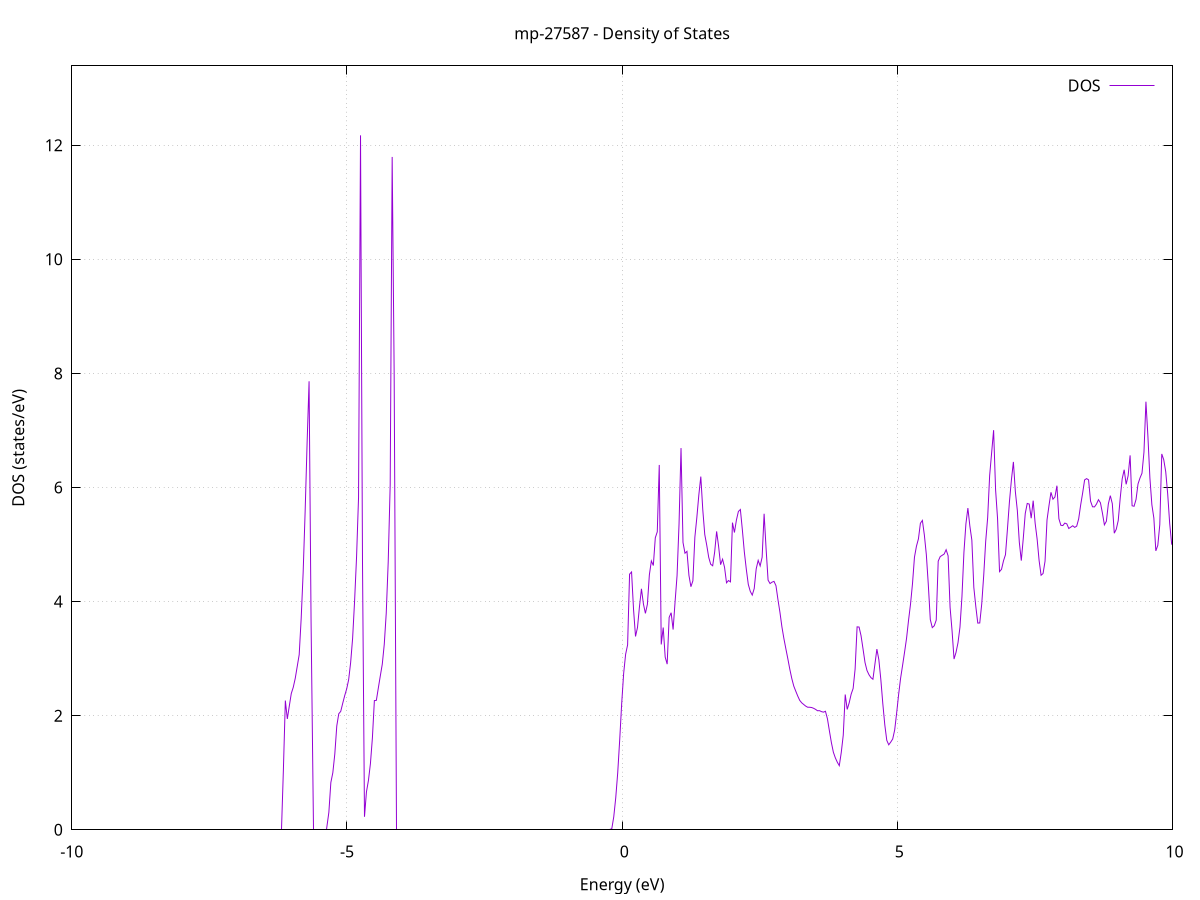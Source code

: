 set title 'mp-27587 - Density of States'
set xlabel 'Energy (eV)'
set ylabel 'DOS (states/eV)'
set grid
set xrange [-10:10]
set yrange [0:13.390]
set xzeroaxis lt -1
set terminal png size 800,600
set output 'mp-27587_dos_gnuplot.png'
plot '-' using 1:2 with lines title 'DOS'
-46.776300 0.000000
-46.740300 0.000000
-46.704400 0.000000
-46.668500 0.000000
-46.632500 0.000000
-46.596600 0.000000
-46.560600 0.000000
-46.524700 0.000000
-46.488700 0.000000
-46.452800 0.000000
-46.416800 0.000000
-46.380900 0.000000
-46.344900 0.000000
-46.309000 0.000000
-46.273000 0.000000
-46.237100 0.000000
-46.201100 0.000000
-46.165200 0.000000
-46.129200 0.000000
-46.093300 0.000000
-46.057300 0.000000
-46.021400 0.000000
-45.985500 0.000000
-45.949500 0.000000
-45.913600 0.000000
-45.877600 0.000000
-45.841700 0.000000
-45.805700 0.000000
-45.769800 0.000000
-45.733800 0.000000
-45.697900 0.000000
-45.661900 0.000000
-45.626000 0.000000
-45.590000 0.000000
-45.554100 0.000000
-45.518100 0.000000
-45.482200 0.000000
-45.446200 0.000000
-45.410300 0.000000
-45.374300 0.000000
-45.338400 0.000000
-45.302400 0.000000
-45.266500 0.000000
-45.230600 0.000000
-45.194600 0.000000
-45.158700 0.000000
-45.122700 0.000000
-45.086800 0.000000
-45.050800 0.000000
-45.014900 0.000000
-44.978900 0.000000
-44.943000 0.000000
-44.907000 0.000000
-44.871100 0.000000
-44.835100 0.000000
-44.799200 0.000000
-44.763200 0.000000
-44.727300 0.000000
-44.691300 0.000000
-44.655400 0.000000
-44.619400 0.000000
-44.583500 0.000000
-44.547600 0.000000
-44.511600 0.000000
-44.475700 0.000000
-44.439700 0.000000
-44.403800 0.000000
-44.367800 0.000000
-44.331900 0.000000
-44.295900 0.000000
-44.260000 0.000000
-44.224000 0.000000
-44.188100 0.000000
-44.152100 0.000000
-44.116200 0.000000
-44.080200 0.000000
-44.044300 0.000000
-44.008300 0.000000
-43.972400 0.000000
-43.936400 0.000000
-43.900500 0.000000
-43.864600 0.000000
-43.828600 0.000000
-43.792700 0.000000
-43.756700 0.000000
-43.720800 0.000000
-43.684800 0.000000
-43.648900 0.000000
-43.612900 0.000000
-43.577000 0.000000
-43.541000 0.000000
-43.505100 0.000000
-43.469100 0.000000
-43.433200 0.000000
-43.397200 0.000000
-43.361300 0.000000
-43.325300 0.000000
-43.289400 0.000000
-43.253400 0.000000
-43.217500 0.000000
-43.181500 0.000000
-43.145600 0.000000
-43.109700 0.000000
-43.073700 0.000000
-43.037800 0.000000
-43.001800 0.000000
-42.965900 0.000000
-42.929900 0.000000
-42.894000 0.000000
-42.858000 0.000000
-42.822100 0.000000
-42.786100 0.000000
-42.750200 0.000000
-42.714200 0.000000
-42.678300 0.000000
-42.642300 0.000000
-42.606400 0.000000
-42.570400 0.000000
-42.534500 0.000000
-42.498500 0.000000
-42.462600 0.000000
-42.426700 0.000000
-42.390700 0.000000
-42.354800 0.000000
-42.318800 0.000000
-42.282900 0.000000
-42.246900 0.000000
-42.211000 0.000000
-42.175000 0.000000
-42.139100 0.000000
-42.103100 0.000000
-42.067200 0.000000
-42.031200 0.000000
-41.995300 0.000000
-41.959300 0.000000
-41.923400 0.000000
-41.887400 0.000000
-41.851500 0.000000
-41.815500 0.000000
-41.779600 0.000000
-41.743700 0.000000
-41.707700 0.000000
-41.671800 0.000000
-41.635800 0.000000
-41.599900 0.000000
-41.563900 0.000000
-41.528000 0.000000
-41.492000 0.000000
-41.456100 0.000000
-41.420100 0.000000
-41.384200 0.000000
-41.348200 0.000000
-41.312300 0.000000
-41.276300 0.000000
-41.240400 0.000000
-41.204400 0.000000
-41.168500 0.000000
-41.132500 0.000000
-41.096600 0.000000
-41.060600 0.000000
-41.024700 0.000000
-40.988800 0.000000
-40.952800 0.000000
-40.916900 0.000000
-40.880900 0.000000
-40.845000 0.000000
-40.809000 0.000000
-40.773100 0.000000
-40.737100 0.000000
-40.701200 0.000000
-40.665200 0.000000
-40.629300 0.000000
-40.593300 0.000000
-40.557400 0.000000
-40.521400 0.000000
-40.485500 0.000000
-40.449500 0.000000
-40.413600 0.000000
-40.377600 0.000000
-40.341700 0.000000
-40.305800 0.000000
-40.269800 0.000000
-40.233900 0.000000
-40.197900 0.000000
-40.162000 0.000000
-40.126000 0.000000
-40.090100 0.000000
-40.054100 0.000000
-40.018200 0.000000
-39.982200 0.000000
-39.946300 0.000000
-39.910300 0.000000
-39.874400 0.000000
-39.838400 0.000000
-39.802500 0.000000
-39.766500 0.000000
-39.730600 0.000000
-39.694600 0.000000
-39.658700 0.000000
-39.622800 0.000000
-39.586800 0.000000
-39.550900 0.000000
-39.514900 0.000000
-39.479000 0.000000
-39.443000 0.000000
-39.407100 0.000000
-39.371100 0.000000
-39.335200 0.000000
-39.299200 0.000000
-39.263300 0.000000
-39.227300 0.000000
-39.191400 0.000000
-39.155400 0.000000
-39.119500 0.000000
-39.083500 0.000000
-39.047600 0.000000
-39.011600 0.000000
-38.975700 0.000000
-38.939700 0.000000
-38.903800 0.000000
-38.867900 0.000000
-38.831900 0.000000
-38.796000 0.000000
-38.760000 0.000000
-38.724100 0.000000
-38.688100 0.000000
-38.652200 0.000000
-38.616200 0.000000
-38.580300 0.000000
-38.544300 0.000000
-38.508400 0.000000
-38.472400 0.000000
-38.436500 0.000000
-38.400500 0.000000
-38.364600 0.000000
-38.328600 0.000000
-38.292700 0.000000
-38.256700 0.000000
-38.220800 0.000000
-38.184900 0.000000
-38.148900 0.000000
-38.113000 0.000000
-38.077000 0.000000
-38.041100 0.000000
-38.005100 0.000000
-37.969200 0.000000
-37.933200 0.000000
-37.897300 0.000000
-37.861300 0.000000
-37.825400 0.000000
-37.789400 0.000000
-37.753500 0.000000
-37.717500 0.000000
-37.681600 0.000000
-37.645600 0.000000
-37.609700 0.000000
-37.573700 0.000000
-37.537800 0.000000
-37.501900 0.000000
-37.465900 0.000000
-37.430000 0.000000
-37.394000 0.000000
-37.358100 0.000000
-37.322100 0.000000
-37.286200 0.000000
-37.250200 0.000000
-37.214300 0.000000
-37.178300 0.000000
-37.142400 0.000000
-37.106400 0.000000
-37.070500 0.000000
-37.034500 0.000000
-36.998600 0.000000
-36.962600 0.000000
-36.926700 0.000000
-36.890700 0.000000
-36.854800 0.000000
-36.818900 0.000000
-36.782900 0.000000
-36.747000 0.000000
-36.711000 0.000000
-36.675100 0.000000
-36.639100 0.000000
-36.603200 0.000000
-36.567200 0.000000
-36.531300 0.000000
-36.495300 0.000000
-36.459400 0.000000
-36.423400 0.000000
-36.387500 0.000000
-36.351500 0.000000
-36.315600 0.000000
-36.279600 0.000000
-36.243700 0.000000
-36.207700 0.000000
-36.171800 0.000000
-36.135800 0.000000
-36.099900 0.000000
-36.064000 0.000000
-36.028000 0.000000
-35.992100 0.000000
-35.956100 0.000000
-35.920200 0.000000
-35.884200 0.000000
-35.848300 0.000000
-35.812300 0.000000
-35.776400 0.000000
-35.740400 0.000000
-35.704500 0.000000
-35.668500 0.000000
-35.632600 0.000000
-35.596600 0.000000
-35.560700 0.000000
-35.524700 0.000000
-35.488800 0.000000
-35.452800 0.000000
-35.416900 0.000000
-35.381000 0.000000
-35.345000 0.000000
-35.309100 0.000000
-35.273100 0.000000
-35.237200 0.000000
-35.201200 0.000000
-35.165300 0.000000
-35.129300 0.000000
-35.093400 0.000000
-35.057400 0.000000
-35.021500 0.000000
-34.985500 0.000000
-34.949600 0.000000
-34.913600 0.000000
-34.877700 0.000000
-34.841700 0.000000
-34.805800 0.000000
-34.769800 0.000000
-34.733900 0.000000
-34.698000 0.000000
-34.662000 0.000000
-34.626100 0.000000
-34.590100 0.000000
-34.554200 0.000000
-34.518200 0.000000
-34.482300 0.000000
-34.446300 0.000000
-34.410400 0.000000
-34.374400 0.000000
-34.338500 0.000000
-34.302500 0.000000
-34.266600 0.000000
-34.230600 0.000000
-34.194700 0.000000
-34.158700 0.000000
-34.122800 0.000000
-34.086800 0.000000
-34.050900 0.000000
-34.014900 0.000000
-33.979000 0.000000
-33.943100 0.000000
-33.907100 0.000000
-33.871200 0.000000
-33.835200 0.000000
-33.799300 0.000000
-33.763300 0.000000
-33.727400 0.000000
-33.691400 0.000000
-33.655500 0.000000
-33.619500 0.000000
-33.583600 0.000000
-33.547600 0.000000
-33.511700 0.000000
-33.475700 0.000000
-33.439800 0.000000
-33.403800 0.000000
-33.367900 0.000000
-33.331900 0.000000
-33.296000 0.000000
-33.260100 0.000000
-33.224100 0.000000
-33.188200 0.000000
-33.152200 0.000000
-33.116300 0.000000
-33.080300 0.000000
-33.044400 0.000000
-33.008400 0.000000
-32.972500 0.000000
-32.936500 0.000000
-32.900600 0.000000
-32.864600 0.000000
-32.828700 0.000000
-32.792700 0.000000
-32.756800 0.000000
-32.720800 0.000000
-32.684900 0.000000
-32.648900 0.000000
-32.613000 0.000000
-32.577100 0.000000
-32.541100 0.000000
-32.505200 0.000000
-32.469200 0.000000
-32.433300 0.000000
-32.397300 0.000000
-32.361400 0.000000
-32.325400 0.000000
-32.289500 0.000000
-32.253500 0.000000
-32.217600 0.000000
-32.181600 0.000000
-32.145700 0.000000
-32.109700 0.000000
-32.073800 0.000000
-32.037800 0.000000
-32.001900 0.000000
-31.965900 0.000000
-31.930000 0.000000
-31.894000 0.000000
-31.858100 0.000000
-31.822200 0.000000
-31.786200 0.000000
-31.750300 0.000000
-31.714300 0.000000
-31.678400 0.000000
-31.642400 0.000000
-31.606500 0.000000
-31.570500 0.000000
-31.534600 0.000000
-31.498600 0.000000
-31.462700 0.000000
-31.426700 0.000000
-31.390800 0.000000
-31.354800 0.000000
-31.318900 0.000000
-31.282900 0.000000
-31.247000 0.000000
-31.211000 0.000000
-31.175100 0.000000
-31.139200 0.000000
-31.103200 0.000000
-31.067300 0.000000
-31.031300 0.000000
-30.995400 0.000000
-30.959400 0.000000
-30.923500 0.000000
-30.887500 0.000000
-30.851600 0.000000
-30.815600 0.000000
-30.779700 0.000000
-30.743700 0.000000
-30.707800 0.000000
-30.671800 0.000000
-30.635900 0.000000
-30.599900 0.000000
-30.564000 0.000000
-30.528000 0.000000
-30.492100 0.000000
-30.456200 0.000000
-30.420200 0.000000
-30.384300 0.000000
-30.348300 0.000000
-30.312400 0.000000
-30.276400 0.000000
-30.240500 0.000000
-30.204500 0.000000
-30.168600 0.000000
-30.132600 0.000000
-30.096700 0.000000
-30.060700 0.000000
-30.024800 0.000000
-29.988800 0.000000
-29.952900 0.000000
-29.916900 0.000000
-29.881000 0.000000
-29.845000 0.000000
-29.809100 0.000000
-29.773100 0.000000
-29.737200 0.000000
-29.701300 0.000000
-29.665300 0.000000
-29.629400 0.000000
-29.593400 0.000000
-29.557500 0.000000
-29.521500 0.000000
-29.485600 0.000000
-29.449600 0.000000
-29.413700 0.000000
-29.377700 0.000000
-29.341800 0.000000
-29.305800 0.000000
-29.269900 0.000000
-29.233900 0.000000
-29.198000 0.000000
-29.162000 0.000000
-29.126100 0.000000
-29.090100 0.000000
-29.054200 0.000000
-29.018300 0.000000
-28.982300 0.000000
-28.946400 0.000000
-28.910400 0.000000
-28.874500 0.000000
-28.838500 0.000000
-28.802600 0.000000
-28.766600 0.000000
-28.730700 0.000000
-28.694700 0.000000
-28.658800 0.000000
-28.622800 0.000000
-28.586900 0.000000
-28.550900 0.000000
-28.515000 0.000000
-28.479000 0.000000
-28.443100 0.000000
-28.407100 0.000000
-28.371200 0.000000
-28.335300 0.000000
-28.299300 0.000000
-28.263400 0.000000
-28.227400 0.000000
-28.191500 0.000000
-28.155500 0.000000
-28.119600 0.000000
-28.083600 0.000000
-28.047700 0.000000
-28.011700 0.000000
-27.975800 0.000000
-27.939800 0.000000
-27.903900 0.000000
-27.867900 0.000000
-27.832000 0.000000
-27.796000 0.000000
-27.760100 0.000000
-27.724100 0.000000
-27.688200 0.000000
-27.652200 0.000000
-27.616300 0.000000
-27.580400 0.000000
-27.544400 0.000000
-27.508500 0.000000
-27.472500 0.000000
-27.436600 0.000000
-27.400600 0.000000
-27.364700 0.000000
-27.328700 0.000000
-27.292800 0.000000
-27.256800 0.000000
-27.220900 0.000000
-27.184900 0.000000
-27.149000 0.000000
-27.113000 0.000000
-27.077100 0.000000
-27.041100 0.000000
-27.005200 0.000000
-26.969200 0.000000
-26.933300 0.000000
-26.897400 0.000000
-26.861400 0.000000
-26.825500 0.000000
-26.789500 0.000000
-26.753600 0.000000
-26.717600 0.000000
-26.681700 0.000000
-26.645700 0.000000
-26.609800 0.000000
-26.573800 0.000000
-26.537900 0.000000
-26.501900 0.000000
-26.466000 0.000000
-26.430000 0.000000
-26.394100 0.000000
-26.358100 0.000000
-26.322200 0.000000
-26.286200 0.000000
-26.250300 0.000000
-26.214400 0.000000
-26.178400 0.000000
-26.142500 0.000000
-26.106500 0.000000
-26.070600 0.000000
-26.034600 0.000000
-25.998700 0.000000
-25.962700 0.000000
-25.926800 0.000000
-25.890800 0.000000
-25.854900 0.000000
-25.818900 0.000000
-25.783000 0.000000
-25.747000 0.000000
-25.711100 0.000000
-25.675100 0.000000
-25.639200 0.000000
-25.603200 0.000000
-25.567300 0.000000
-25.531300 0.000000
-25.495400 0.000000
-25.459500 0.000000
-25.423500 0.000000
-25.387600 0.000000
-25.351600 0.000000
-25.315700 0.000000
-25.279700 0.000000
-25.243800 0.000000
-25.207800 0.000000
-25.171900 0.000000
-25.135900 0.000000
-25.100000 0.000000
-25.064000 0.000000
-25.028100 0.000000
-24.992100 0.000000
-24.956200 0.000000
-24.920200 0.000000
-24.884300 0.000000
-24.848300 0.000000
-24.812400 0.000000
-24.776500 0.000000
-24.740500 0.000000
-24.704600 0.000000
-24.668600 0.000000
-24.632700 0.000000
-24.596700 0.000000
-24.560800 0.000000
-24.524800 0.000000
-24.488900 0.000000
-24.452900 0.000000
-24.417000 0.000000
-24.381000 0.000000
-24.345100 0.000000
-24.309100 0.000000
-24.273200 0.000000
-24.237200 0.000000
-24.201300 0.000000
-24.165300 0.000000
-24.129400 0.000000
-24.093500 0.000000
-24.057500 0.000000
-24.021600 0.000000
-23.985600 0.000000
-23.949700 0.000000
-23.913700 0.000000
-23.877800 0.000000
-23.841800 0.000000
-23.805900 0.000000
-23.769900 0.000000
-23.734000 0.000000
-23.698000 0.000000
-23.662100 0.000000
-23.626100 0.000000
-23.590200 0.000000
-23.554200 0.000000
-23.518300 0.000000
-23.482300 0.000000
-23.446400 0.000000
-23.410400 0.000000
-23.374500 0.000000
-23.338600 0.000000
-23.302600 0.000000
-23.266700 0.000000
-23.230700 0.000000
-23.194800 0.000000
-23.158800 0.000000
-23.122900 0.000000
-23.086900 0.000000
-23.051000 0.000000
-23.015000 0.000000
-22.979100 0.000000
-22.943100 0.000000
-22.907200 0.000000
-22.871200 0.000000
-22.835300 0.000000
-22.799300 0.000000
-22.763400 0.000000
-22.727400 0.000000
-22.691500 0.000000
-22.655600 0.000000
-22.619600 0.000000
-22.583700 0.000000
-22.547700 0.000000
-22.511800 0.000000
-22.475800 0.000000
-22.439900 0.000000
-22.403900 0.000000
-22.368000 0.000000
-22.332000 0.000000
-22.296100 0.000000
-22.260100 0.000000
-22.224200 0.000000
-22.188200 0.000000
-22.152300 0.000000
-22.116300 0.000000
-22.080400 0.000000
-22.044400 0.000000
-22.008500 0.000000
-21.972600 0.000000
-21.936600 0.000000
-21.900700 0.000000
-21.864700 0.000000
-21.828800 0.000000
-21.792800 0.000000
-21.756900 0.000000
-21.720900 0.000000
-21.685000 0.000000
-21.649000 0.000000
-21.613100 0.000000
-21.577100 0.000000
-21.541200 0.000000
-21.505200 0.000000
-21.469300 0.000000
-21.433300 0.000000
-21.397400 0.000000
-21.361400 0.000000
-21.325500 0.000000
-21.289500 0.000000
-21.253600 0.000000
-21.217700 0.000000
-21.181700 0.000000
-21.145800 0.000000
-21.109800 0.000000
-21.073900 0.000000
-21.037900 0.000000
-21.002000 0.000000
-20.966000 0.000000
-20.930100 0.000000
-20.894100 0.000000
-20.858200 0.000000
-20.822200 0.000000
-20.786300 0.000000
-20.750300 0.000000
-20.714400 0.000000
-20.678400 0.000000
-20.642500 0.000000
-20.606500 0.000000
-20.570600 0.000000
-20.534700 0.000000
-20.498700 0.000000
-20.462800 0.000000
-20.426800 0.000000
-20.390900 0.000000
-20.354900 0.000000
-20.319000 0.000000
-20.283000 0.000000
-20.247100 0.000000
-20.211100 0.000000
-20.175200 0.000000
-20.139200 0.000000
-20.103300 0.000000
-20.067300 0.000000
-20.031400 0.000000
-19.995400 0.000000
-19.959500 0.000000
-19.923500 0.000000
-19.887600 0.000000
-19.851700 0.000000
-19.815700 0.000000
-19.779800 0.000000
-19.743800 0.000000
-19.707900 0.000000
-19.671900 0.000000
-19.636000 0.000000
-19.600000 0.000000
-19.564100 0.000000
-19.528100 0.000000
-19.492200 0.000000
-19.456200 0.000000
-19.420300 0.000000
-19.384300 0.000000
-19.348400 0.000000
-19.312400 0.000000
-19.276500 0.000000
-19.240500 0.000000
-19.204600 0.000000
-19.168700 0.000000
-19.132700 0.000000
-19.096800 0.000000
-19.060800 0.000000
-19.024900 0.000000
-18.988900 0.000000
-18.953000 0.000000
-18.917000 0.000000
-18.881100 0.000000
-18.845100 0.000000
-18.809200 0.000000
-18.773200 0.000000
-18.737300 0.000000
-18.701300 0.000000
-18.665400 0.000000
-18.629400 0.000000
-18.593500 0.000000
-18.557500 0.000000
-18.521600 0.000000
-18.485600 0.000000
-18.449700 0.000000
-18.413800 0.000000
-18.377800 0.000000
-18.341900 0.000000
-18.305900 0.000000
-18.270000 0.000000
-18.234000 0.000000
-18.198100 0.000000
-18.162100 0.000000
-18.126200 0.000000
-18.090200 0.000000
-18.054300 0.000000
-18.018300 0.000000
-17.982400 0.000000
-17.946400 0.000000
-17.910500 0.000000
-17.874500 0.000000
-17.838600 0.000000
-17.802600 0.000000
-17.766700 0.000000
-17.730800 0.000000
-17.694800 0.000000
-17.658900 0.000000
-17.622900 0.000000
-17.587000 0.000000
-17.551000 0.000000
-17.515100 0.000000
-17.479100 0.000000
-17.443200 0.000000
-17.407200 0.000000
-17.371300 0.000000
-17.335300 0.000000
-17.299400 0.000000
-17.263400 0.000000
-17.227500 0.000000
-17.191500 0.000000
-17.155600 0.000000
-17.119600 0.000000
-17.083700 0.000000
-17.047800 0.000000
-17.011800 0.000000
-16.975900 0.000000
-16.939900 0.000000
-16.904000 0.000000
-16.868000 0.000000
-16.832100 0.000000
-16.796100 0.000000
-16.760200 0.000000
-16.724200 0.000000
-16.688300 0.000000
-16.652300 0.000000
-16.616400 0.000000
-16.580400 0.000000
-16.544500 0.000000
-16.508500 0.000000
-16.472600 0.000000
-16.436600 0.000000
-16.400700 0.000000
-16.364700 0.000000
-16.328800 0.000000
-16.292900 0.000000
-16.256900 0.000000
-16.221000 0.000000
-16.185000 0.000000
-16.149100 0.000000
-16.113100 0.000000
-16.077200 0.000000
-16.041200 0.000000
-16.005300 0.000000
-15.969300 0.000000
-15.933400 0.000000
-15.897400 0.000000
-15.861500 0.000000
-15.825500 0.000000
-15.789600 0.000000
-15.753600 0.000000
-15.717700 0.000000
-15.681700 0.000000
-15.645800 0.000000
-15.609900 0.000000
-15.573900 0.000000
-15.538000 0.000000
-15.502000 0.000000
-15.466100 0.000000
-15.430100 0.000000
-15.394200 0.000000
-15.358200 0.000000
-15.322300 0.000000
-15.286300 0.000000
-15.250400 0.000000
-15.214400 0.000000
-15.178500 0.000000
-15.142500 0.000000
-15.106600 0.000000
-15.070600 0.000000
-15.034700 0.000000
-14.998700 0.000000
-14.962800 0.000000
-14.926900 0.000000
-14.890900 0.000000
-14.855000 0.000000
-14.819000 0.000000
-14.783100 0.000000
-14.747100 0.000000
-14.711200 0.000000
-14.675200 0.000000
-14.639300 0.000000
-14.603300 0.000000
-14.567400 0.000000
-14.531400 0.000000
-14.495500 0.000000
-14.459500 0.000000
-14.423600 0.000000
-14.387600 0.000000
-14.351700 0.000000
-14.315700 0.000000
-14.279800 0.000000
-14.243800 0.000000
-14.207900 0.000000
-14.172000 0.000000
-14.136000 0.000000
-14.100100 0.000000
-14.064100 0.000000
-14.028200 0.000000
-13.992200 0.000000
-13.956300 0.000000
-13.920300 0.000000
-13.884400 0.000000
-13.848400 0.000000
-13.812500 0.000000
-13.776500 0.000000
-13.740600 0.000000
-13.704600 0.000000
-13.668700 0.000000
-13.632700 0.000000
-13.596800 0.000000
-13.560800 136.744500
-13.524900 0.000000
-13.489000 0.000000
-13.453000 0.000000
-13.417100 0.000000
-13.381100 0.000000
-13.345200 0.000000
-13.309200 0.000000
-13.273300 99.709200
-13.237300 706.419100
-13.201400 0.000000
-13.165400 112.171900
-13.129500 0.000000
-13.093500 0.000000
-13.057600 0.000000
-13.021600 0.000000
-12.985700 0.000000
-12.949700 0.000000
-12.913800 0.000000
-12.877800 0.000000
-12.841900 0.000000
-12.806000 0.000000
-12.770000 0.000000
-12.734100 0.000000
-12.698100 0.000000
-12.662200 0.000000
-12.626200 0.000000
-12.590300 0.000000
-12.554300 0.000000
-12.518400 0.000000
-12.482400 0.000000
-12.446500 0.000000
-12.410500 0.000000
-12.374600 0.000000
-12.338600 0.000000
-12.302700 0.000000
-12.266700 0.000000
-12.230800 0.000000
-12.194800 0.000000
-12.158900 0.000000
-12.122900 0.000000
-12.087000 0.000000
-12.051100 0.000000
-12.015100 0.000000
-11.979200 0.000000
-11.943200 0.000000
-11.907300 0.000000
-11.871300 0.000000
-11.835400 0.000000
-11.799400 0.000000
-11.763500 0.000000
-11.727500 0.000000
-11.691600 0.000000
-11.655600 0.000000
-11.619700 0.000000
-11.583700 0.000000
-11.547800 0.000000
-11.511800 0.000000
-11.475900 0.000000
-11.439900 0.000000
-11.404000 0.000000
-11.368100 0.000000
-11.332100 0.000000
-11.296200 0.000000
-11.260200 0.000000
-11.224300 0.000000
-11.188300 0.000000
-11.152400 0.000000
-11.116400 0.000000
-11.080500 0.000000
-11.044500 0.000000
-11.008600 0.000000
-10.972600 0.000000
-10.936700 0.000000
-10.900700 0.000000
-10.864800 0.000000
-10.828800 0.000000
-10.792900 0.000000
-10.756900 0.000000
-10.721000 0.000000
-10.685100 0.000000
-10.649100 0.000000
-10.613200 0.000000
-10.577200 0.000000
-10.541300 0.000000
-10.505300 0.000000
-10.469400 0.000000
-10.433400 0.000000
-10.397500 0.000000
-10.361500 0.000000
-10.325600 0.000000
-10.289600 0.000000
-10.253700 0.000000
-10.217700 0.000000
-10.181800 0.000000
-10.145800 0.000000
-10.109900 0.000000
-10.073900 0.000000
-10.038000 0.000000
-10.002000 0.000000
-9.966100 0.000000
-9.930200 0.000000
-9.894200 0.000000
-9.858300 0.000000
-9.822300 0.000000
-9.786400 0.000000
-9.750400 0.000000
-9.714500 0.000000
-9.678500 0.000000
-9.642600 0.000000
-9.606600 0.000000
-9.570700 0.000000
-9.534700 0.000000
-9.498800 0.000000
-9.462800 0.000000
-9.426900 0.000000
-9.390900 0.000000
-9.355000 0.000000
-9.319000 0.000000
-9.283100 0.000000
-9.247200 0.000000
-9.211200 0.000000
-9.175300 0.000000
-9.139300 0.000000
-9.103400 0.000000
-9.067400 0.000000
-9.031500 0.000000
-8.995500 0.000000
-8.959600 0.000000
-8.923600 0.000000
-8.887700 0.000000
-8.851700 0.000000
-8.815800 0.000000
-8.779800 0.000000
-8.743900 0.000000
-8.707900 0.000000
-8.672000 0.000000
-8.636000 0.000000
-8.600100 0.000000
-8.564200 0.000000
-8.528200 0.000000
-8.492300 0.000000
-8.456300 0.000000
-8.420400 0.000000
-8.384400 0.000000
-8.348500 0.000000
-8.312500 0.000000
-8.276600 0.000000
-8.240600 0.000000
-8.204700 0.000000
-8.168700 0.000000
-8.132800 0.000000
-8.096800 0.000000
-8.060900 0.000000
-8.024900 0.000000
-7.989000 0.000000
-7.953000 0.000000
-7.917100 0.000000
-7.881100 0.000000
-7.845200 0.000000
-7.809300 0.000000
-7.773300 0.000000
-7.737400 0.000000
-7.701400 0.000000
-7.665500 0.000000
-7.629500 0.000000
-7.593600 0.000000
-7.557600 0.000000
-7.521700 0.000000
-7.485700 0.000000
-7.449800 0.000000
-7.413800 0.000000
-7.377900 0.000000
-7.341900 0.000000
-7.306000 0.000000
-7.270000 0.000000
-7.234100 0.000000
-7.198100 0.000000
-7.162200 0.000000
-7.126300 0.000000
-7.090300 0.000000
-7.054400 0.000000
-7.018400 0.000000
-6.982500 0.000000
-6.946500 0.000000
-6.910600 0.000000
-6.874600 0.000000
-6.838700 0.000000
-6.802700 0.000000
-6.766800 0.000000
-6.730800 0.000000
-6.694900 0.000000
-6.658900 0.000000
-6.623000 0.000000
-6.587000 0.000000
-6.551100 0.000000
-6.515100 0.000000
-6.479200 0.000000
-6.443300 0.000000
-6.407300 0.000000
-6.371400 0.000000
-6.335400 0.000000
-6.299500 0.000000
-6.263500 0.000000
-6.227600 0.000000
-6.191600 0.000000
-6.155700 1.034300
-6.119700 2.264600
-6.083800 1.943200
-6.047800 2.169100
-6.011900 2.388000
-5.975900 2.497300
-5.940000 2.653600
-5.904000 2.861400
-5.868100 3.069400
-5.832100 3.701500
-5.796200 4.507400
-5.760200 5.575400
-5.724300 6.781500
-5.688400 7.861300
-5.652400 3.667900
-5.616500 0.000000
-5.580500 0.000000
-5.544600 0.000000
-5.508600 0.000000
-5.472700 0.000000
-5.436700 0.000000
-5.400800 0.000000
-5.364800 0.000000
-5.328900 0.306400
-5.292900 0.827900
-5.257000 0.999700
-5.221000 1.328300
-5.185100 1.820500
-5.149100 2.033700
-5.113200 2.075500
-5.077200 2.217300
-5.041300 2.351200
-5.005400 2.468800
-4.969400 2.630600
-4.933500 2.928900
-4.897500 3.353800
-4.861600 4.009100
-4.825600 4.785100
-4.789700 5.824200
-4.753700 12.173000
-4.717800 4.682000
-4.681800 0.228100
-4.645900 0.664800
-4.609900 0.865000
-4.574000 1.157600
-4.538000 1.610000
-4.502100 2.264600
-4.466100 2.268400
-4.430200 2.484800
-4.394200 2.697100
-4.358300 2.902500
-4.322400 3.250200
-4.286400 3.797200
-4.250500 4.697000
-4.214500 6.052100
-4.178600 11.793700
-4.142600 8.002300
-4.106700 0.000000
-4.070700 0.000000
-4.034800 0.000000
-3.998800 0.000000
-3.962900 0.000000
-3.926900 0.000000
-3.891000 0.000000
-3.855000 0.000000
-3.819100 0.000000
-3.783100 0.000000
-3.747200 0.000000
-3.711200 0.000000
-3.675300 0.000000
-3.639300 0.000000
-3.603400 0.000000
-3.567500 0.000000
-3.531500 0.000000
-3.495600 0.000000
-3.459600 0.000000
-3.423700 0.000000
-3.387700 0.000000
-3.351800 0.000000
-3.315800 0.000000
-3.279900 0.000000
-3.243900 0.000000
-3.208000 0.000000
-3.172000 0.000000
-3.136100 0.000000
-3.100100 0.000000
-3.064200 0.000000
-3.028200 0.000000
-2.992300 0.000000
-2.956300 0.000000
-2.920400 0.000000
-2.884500 0.000000
-2.848500 0.000000
-2.812600 0.000000
-2.776600 0.000000
-2.740700 0.000000
-2.704700 0.000000
-2.668800 0.000000
-2.632800 0.000000
-2.596900 0.000000
-2.560900 0.000000
-2.525000 0.000000
-2.489000 0.000000
-2.453100 0.000000
-2.417100 0.000000
-2.381200 0.000000
-2.345200 0.000000
-2.309300 0.000000
-2.273300 0.000000
-2.237400 0.000000
-2.201500 0.000000
-2.165500 0.000000
-2.129600 0.000000
-2.093600 0.000000
-2.057700 0.000000
-2.021700 0.000000
-1.985800 0.000000
-1.949800 0.000000
-1.913900 0.000000
-1.877900 0.000000
-1.842000 0.000000
-1.806000 0.000000
-1.770100 0.000000
-1.734100 0.000000
-1.698200 0.000000
-1.662200 0.000000
-1.626300 0.000000
-1.590300 0.000000
-1.554400 0.000000
-1.518400 0.000000
-1.482500 0.000000
-1.446600 0.000000
-1.410600 0.000000
-1.374700 0.000000
-1.338700 0.000000
-1.302800 0.000000
-1.266800 0.000000
-1.230900 0.000000
-1.194900 0.000000
-1.159000 0.000000
-1.123000 0.000000
-1.087100 0.000000
-1.051100 0.000000
-1.015200 0.000000
-0.979200 0.000000
-0.943300 0.000000
-0.907300 0.000000
-0.871400 0.000000
-0.835400 0.000000
-0.799500 0.000000
-0.763600 0.000000
-0.727600 0.000000
-0.691700 0.000000
-0.655700 0.000000
-0.619800 0.000000
-0.583800 0.000000
-0.547900 0.000000
-0.511900 0.000000
-0.476000 0.000000
-0.440000 0.000000
-0.404100 0.000000
-0.368100 0.000000
-0.332200 0.000000
-0.296200 0.000000
-0.260300 0.000000
-0.224300 0.000000
-0.188400 0.017600
-0.152400 0.226400
-0.116500 0.559000
-0.080600 0.995900
-0.044600 1.574100
-0.008700 2.205800
0.027300 2.738800
0.063200 3.075800
0.099200 3.240900
0.135100 4.480600
0.171100 4.518800
0.207000 3.862700
0.243000 3.388900
0.278900 3.545800
0.314900 3.913200
0.350800 4.224600
0.386800 3.957000
0.422700 3.792900
0.458700 3.952200
0.494600 4.468100
0.530600 4.712500
0.566500 4.632000
0.602400 5.117700
0.638400 5.223100
0.674300 6.394600
0.710300 3.248500
0.746200 3.545400
0.782200 3.025900
0.818100 2.903300
0.854100 3.722800
0.890000 3.804400
0.926000 3.509800
0.961900 3.996600
0.997900 4.456100
1.033800 5.362400
1.069800 6.690600
1.105700 5.036500
1.141700 4.847800
1.177600 4.880100
1.213600 4.459700
1.249500 4.260200
1.285500 4.364400
1.321400 5.129100
1.357300 5.473900
1.393300 5.868200
1.429200 6.190600
1.465200 5.608800
1.501100 5.176300
1.537100 4.988300
1.573000 4.775700
1.609000 4.653800
1.644900 4.627600
1.680900 4.866900
1.716800 5.230000
1.752800 4.967100
1.788700 4.646500
1.824700 4.742400
1.860600 4.600800
1.896600 4.328800
1.932500 4.369200
1.968500 4.345400
2.004400 5.384000
2.040300 5.211000
2.076300 5.428200
2.112200 5.579500
2.148200 5.614100
2.184100 5.260000
2.220100 4.870800
2.256000 4.567400
2.292000 4.301600
2.327900 4.179600
2.363900 4.113800
2.399800 4.227700
2.435800 4.573200
2.471700 4.722100
2.507700 4.625200
2.543600 4.777200
2.579600 5.539100
2.615500 4.927000
2.651500 4.375900
2.687400 4.315500
2.723300 4.340200
2.759300 4.354300
2.795200 4.277800
2.831200 4.033000
2.867100 3.812800
2.903100 3.556400
2.939000 3.351900
2.975000 3.172000
3.010900 2.996300
3.046900 2.812300
3.082800 2.650400
3.118800 2.518000
3.154700 2.429400
3.190700 2.343800
3.226600 2.268400
3.262600 2.225700
3.298500 2.196500
3.334500 2.168200
3.370400 2.148400
3.406400 2.147700
3.442300 2.143100
3.478200 2.129700
3.514200 2.110900
3.550100 2.086400
3.586100 2.087900
3.622000 2.070800
3.658000 2.061900
3.693900 2.077000
3.729900 1.946800
3.765800 1.734900
3.801800 1.529300
3.837700 1.360200
3.873700 1.260600
3.909600 1.184200
3.945600 1.124100
3.981500 1.355200
4.017500 1.657600
4.053400 2.370700
4.089400 2.109900
4.125300 2.224500
4.161200 2.377200
4.197200 2.477400
4.233100 2.817000
4.269100 3.556900
4.305000 3.553500
4.341000 3.401000
4.376900 3.170200
4.412900 2.931800
4.448800 2.792100
4.484800 2.718000
4.520700 2.666600
4.556700 2.638600
4.592600 2.899600
4.628600 3.167300
4.664500 2.979800
4.700500 2.632800
4.736400 2.210700
4.772400 1.839300
4.808300 1.568200
4.844200 1.489300
4.880200 1.536600
4.916100 1.591300
4.952100 1.749100
4.988000 2.048300
5.024000 2.373900
5.059900 2.658600
5.095900 2.883100
5.131800 3.114200
5.167800 3.355900
5.203700 3.670900
5.239700 3.954300
5.275600 4.312400
5.311600 4.778700
5.347500 4.970100
5.383500 5.099300
5.419400 5.372900
5.455400 5.422700
5.491300 5.166200
5.527300 4.821900
5.563200 4.292800
5.599100 3.685900
5.635100 3.543700
5.671000 3.575200
5.707000 3.675200
5.742900 4.708200
5.778900 4.788200
5.814800 4.810900
5.850800 4.833000
5.886700 4.909100
5.922700 4.802000
5.958600 3.899700
5.994600 3.489000
6.030500 2.992400
6.066500 3.109200
6.102400 3.277900
6.138400 3.551400
6.174300 4.085100
6.210300 4.863900
6.246200 5.362100
6.282100 5.639100
6.318100 5.323400
6.354000 5.078500
6.390000 4.248500
6.425900 3.914900
6.461900 3.623300
6.497800 3.624900
6.533800 3.958700
6.569700 4.459000
6.605700 5.055100
6.641600 5.472700
6.677600 6.207500
6.713500 6.606100
6.749500 7.004200
6.785400 5.960900
6.821400 5.454400
6.857300 4.524900
6.893300 4.565600
6.929200 4.714700
6.965100 4.821500
7.001100 5.272400
7.037000 5.748500
7.073000 6.132200
7.108900 6.448200
7.144900 5.925200
7.180800 5.595100
7.216800 5.038600
7.252700 4.717600
7.288700 5.109500
7.324600 5.544500
7.360600 5.720000
7.396500 5.709000
7.432500 5.461300
7.468400 5.769200
7.504400 5.373000
7.540300 5.095100
7.576300 4.719200
7.612200 4.461100
7.648200 4.492000
7.684100 4.708000
7.720000 5.430300
7.756000 5.683500
7.791900 5.915700
7.827900 5.794700
7.863800 5.832700
7.899800 6.031100
7.935700 5.452500
7.971700 5.337200
8.007600 5.332300
8.043600 5.375800
8.079500 5.362200
8.115500 5.281100
8.151400 5.304600
8.187400 5.329100
8.223300 5.300700
8.259300 5.322200
8.295200 5.449800
8.331200 5.692000
8.367100 5.901200
8.403000 6.132600
8.439000 6.155400
8.474900 6.133700
8.510900 5.760900
8.546800 5.661500
8.582800 5.659800
8.618700 5.709000
8.654700 5.785500
8.690600 5.731700
8.726600 5.552200
8.762500 5.345200
8.798500 5.407200
8.834400 5.712600
8.870400 5.856700
8.906300 5.716000
8.942300 5.198300
8.978200 5.267700
9.014200 5.421400
9.050100 5.813200
9.086000 6.152400
9.122000 6.310900
9.157900 6.055300
9.193900 6.206000
9.229800 6.562600
9.265800 5.679300
9.301700 5.670600
9.337700 5.791300
9.373600 6.062400
9.409600 6.166600
9.445500 6.249800
9.481500 6.619300
9.517400 7.503500
9.553400 6.896400
9.589300 6.168600
9.625300 5.696700
9.661200 5.464000
9.697200 4.888700
9.733100 4.985800
9.769100 5.347500
9.805000 6.587900
9.840900 6.486500
9.876900 6.276400
9.912800 5.885500
9.948800 5.370400
9.984700 5.011200
10.020700 5.052300
10.056600 5.075300
10.092600 5.076800
10.128500 5.026700
10.164500 5.018800
10.200400 5.133300
10.236400 5.927000
10.272300 5.569300
10.308300 5.362400
10.344200 5.398300
10.380200 5.397800
10.416100 5.102800
10.452100 4.947200
10.488000 4.836000
10.523900 5.544200
10.559900 5.250700
10.595800 4.755400
10.631800 4.560600
10.667700 4.397100
10.703700 4.281200
10.739600 4.341500
10.775600 4.534400
10.811500 4.869700
10.847500 5.122100
10.883400 5.241200
10.919400 5.299200
10.955300 5.331200
10.991300 5.356900
11.027200 5.423300
11.063200 5.708700
11.099100 6.274400
11.135100 6.573900
11.171000 6.934300
11.206900 6.989600
11.242900 6.892400
11.278800 6.796800
11.314800 6.194900
11.350700 5.455500
11.386700 5.277900
11.422600 5.440700
11.458600 5.774900
11.494500 5.635700
11.530500 5.442300
11.566400 5.332700
11.602400 5.277700
11.638300 5.313600
11.674300 5.485900
11.710200 5.804100
11.746200 5.010400
11.782100 5.529400
11.818100 5.979600
11.854000 6.248100
11.890000 6.067300
11.925900 5.607300
11.961800 5.420300
11.997800 5.340200
12.033700 5.800100
12.069700 7.283700
12.105600 6.805400
12.141600 5.671900
12.177500 5.938000
12.213500 5.414900
12.249400 5.320900
12.285400 5.122200
12.321300 5.161100
12.357300 5.683700
12.393200 6.867000
12.429200 7.719700
12.465100 7.465600
12.501100 6.813200
12.537000 5.937600
12.573000 5.630000
12.608900 5.341700
12.644800 5.069600
12.680800 4.944800
12.716700 5.354800
12.752700 6.437800
12.788600 7.965700
12.824600 6.665400
12.860500 6.513200
12.896500 5.274700
12.932400 4.961900
12.968400 4.883700
13.004300 5.131500
13.040300 6.630800
13.076200 6.579600
13.112200 6.656700
13.148100 6.787900
13.184100 7.542500
13.220000 7.308100
13.256000 6.229100
13.291900 6.266300
13.327800 6.194700
13.363800 6.307000
13.399700 6.542800
13.435700 7.153200
13.471600 7.182700
13.507600 7.426900
13.543500 7.193200
13.579500 7.645500
13.615400 11.278400
13.651400 8.044800
13.687300 7.680200
13.723300 7.632100
13.759200 8.220200
13.795200 9.092300
13.831100 9.201700
13.867100 8.168300
13.903000 7.613900
13.939000 7.565300
13.974900 9.614900
14.010900 9.469600
14.046800 9.620300
14.082700 10.163300
14.118700 9.699000
14.154600 8.480100
14.190600 8.399600
14.226500 8.539500
14.262500 9.098500
14.298400 9.788600
14.334400 10.028300
14.370300 9.849000
14.406300 9.496700
14.442200 8.820900
14.478200 8.538200
14.514100 9.056600
14.550100 9.881800
14.586000 8.128900
14.622000 8.985100
14.657900 9.422100
14.693900 10.236800
14.729800 9.445000
14.765700 8.255600
14.801700 9.903000
14.837600 7.029600
14.873600 6.828000
14.909500 6.959900
14.945500 8.238400
14.981400 8.761900
15.017400 7.499400
15.053300 7.657400
15.089300 7.604200
15.125200 7.941900
15.161200 8.342300
15.197100 7.334700
15.233100 6.693300
15.269000 7.030400
15.305000 7.152600
15.340900 7.458800
15.376900 7.599000
15.412800 7.861500
15.448700 7.372000
15.484700 6.945700
15.520600 7.010400
15.556600 7.204200
15.592500 7.704500
15.628500 7.805700
15.664400 6.408700
15.700400 5.403900
15.736300 4.747100
15.772300 4.860100
15.808200 5.046100
15.844200 5.345100
15.880100 5.509300
15.916100 5.260600
15.952000 5.061100
15.988000 5.045400
16.023900 5.742800
16.059900 6.155000
16.095800 4.659600
16.131800 4.245000
16.167700 4.228700
16.203600 4.287900
16.239600 4.366600
16.275500 4.388200
16.311500 4.174500
16.347400 3.582100
16.383400 3.636400
16.419300 3.495800
16.455300 3.436300
16.491200 3.438500
16.527200 3.518400
16.563100 3.682600
16.599100 3.611300
16.635000 3.582200
16.671000 3.709500
16.706900 3.895100
16.742900 4.052800
16.778800 4.001700
16.814800 4.226300
16.850700 4.506900
16.886600 4.521500
16.922600 4.303200
16.958500 4.102500
16.994500 3.896700
17.030400 3.978100
17.066400 4.010000
17.102300 3.967400
17.138300 3.919000
17.174200 4.080200
17.210200 4.300300
17.246100 4.519000
17.282100 4.966400
17.318000 5.585500
17.354000 4.665400
17.389900 4.418000
17.425900 4.426600
17.461800 4.681300
17.497800 5.200700
17.533700 5.411600
17.569600 5.583800
17.605600 5.742400
17.641500 6.041300
17.677500 6.457200
17.713400 6.427300
17.749400 6.605400
17.785300 6.694900
17.821300 6.250900
17.857200 5.704200
17.893200 5.370100
17.929100 5.233700
17.965100 5.384300
18.001000 5.417400
18.037000 5.687900
18.072900 6.477300
18.108900 5.805000
18.144800 5.710400
18.180800 5.762600
18.216700 6.156000
18.252700 6.797900
18.288600 5.819800
18.324500 5.725100
18.360500 5.878100
18.396400 5.956400
18.432400 5.947900
18.468300 6.415600
18.504300 6.873400
18.540200 6.664500
18.576200 6.734200
18.612100 6.754200
18.648100 6.984800
18.684000 5.670500
18.720000 5.293200
18.755900 5.470700
18.791900 5.818000
18.827800 6.013800
18.863800 6.389000
18.899700 6.520400
18.935700 6.748800
18.971600 6.807700
19.007500 6.460700
19.043500 6.458500
19.079400 6.751300
19.115400 6.789100
19.151300 6.397600
19.187300 6.244900
19.223200 6.335000
19.259200 6.642600
19.295100 7.026100
19.331100 7.767300
19.367000 7.845000
19.403000 7.161100
19.438900 6.898500
19.474900 6.575000
19.510800 6.359900
19.546800 7.098800
19.582700 7.197900
19.618700 7.161900
19.654600 6.871300
19.690500 6.476500
19.726500 6.506400
19.762400 5.965800
19.798400 5.901100
19.834300 5.621500
19.870300 5.411800
19.906200 5.214500
19.942200 4.870500
19.978100 5.094400
20.014100 5.856200
20.050000 4.455400
20.086000 3.961800
20.121900 3.668200
20.157900 3.421400
20.193800 3.484100
20.229800 2.955900
20.265700 2.973200
20.301700 2.951800
20.337600 3.388600
20.373500 3.151000
20.409500 2.587500
20.445400 2.097800
20.481400 1.752500
20.517300 1.478800
20.553300 1.236600
20.589200 1.050500
20.625200 0.921900
20.661100 0.830800
20.697100 0.768300
20.733000 0.726900
20.769000 0.671900
20.804900 0.616000
20.840900 0.559100
20.876800 0.503800
20.912800 0.453600
20.948700 0.408600
20.984700 0.367600
21.020600 0.330400
21.056600 0.296900
21.092500 0.265000
21.128400 0.234700
21.164400 0.206600
21.200300 0.181800
21.236300 0.159400
21.272200 0.139500
21.308200 0.122500
21.344100 0.108700
21.380100 0.097000
21.416000 0.085800
21.452000 0.075000
21.487900 0.064800
21.523900 0.055100
21.559800 0.045800
21.595800 0.037100
21.631700 0.029000
21.667700 0.021600
21.703600 0.014900
21.739600 0.010100
21.775500 0.006400
21.811400 0.003100
21.847400 0.000200
21.883300 0.000000
21.919300 0.000000
21.955200 0.000000
21.991200 0.000000
22.027100 0.000000
22.063100 0.000000
22.099000 0.000000
22.135000 0.000000
22.170900 0.000000
22.206900 0.000000
22.242800 0.000000
22.278800 0.000000
22.314700 0.000000
22.350700 0.000000
22.386600 0.000000
22.422600 0.000000
22.458500 0.000000
22.494400 0.000000
22.530400 0.000000
22.566300 0.000000
22.602300 0.000000
22.638200 0.000000
22.674200 0.000000
22.710100 0.000000
22.746100 0.000000
22.782000 0.000000
22.818000 0.000000
22.853900 0.000000
22.889900 0.000000
22.925800 0.000000
22.961800 0.000000
22.997700 0.000000
23.033700 0.000000
23.069600 0.000000
23.105600 0.000000
23.141500 0.000000
23.177500 0.000000
23.213400 0.000000
23.249300 0.000000
23.285300 0.000000
23.321200 0.000000
23.357200 0.000000
23.393100 0.000000
23.429100 0.000000
23.465000 0.000000
23.501000 0.000000
23.536900 0.000000
23.572900 0.000000
23.608800 0.000000
23.644800 0.000000
23.680700 0.000000
23.716700 0.000000
23.752600 0.000000
23.788600 0.000000
23.824500 0.000000
23.860500 0.000000
23.896400 0.000000
23.932300 0.000000
23.968300 0.000000
24.004200 0.000000
24.040200 0.000000
24.076100 0.000000
24.112100 0.000000
24.148000 0.000000
24.184000 0.000000
24.219900 0.000000
24.255900 0.000000
24.291800 0.000000
24.327800 0.000000
24.363700 0.000000
24.399700 0.000000
24.435600 0.000000
24.471600 0.000000
24.507500 0.000000
24.543500 0.000000
24.579400 0.000000
24.615300 0.000000
24.651300 0.000000
24.687200 0.000000
24.723200 0.000000
24.759100 0.000000
24.795100 0.000000
24.831000 0.000000
24.867000 0.000000
24.902900 0.000000
24.938900 0.000000
24.974800 0.000000
25.010800 0.000000
25.046700 0.000000
25.082700 0.000000
25.118600 0.000000
e
